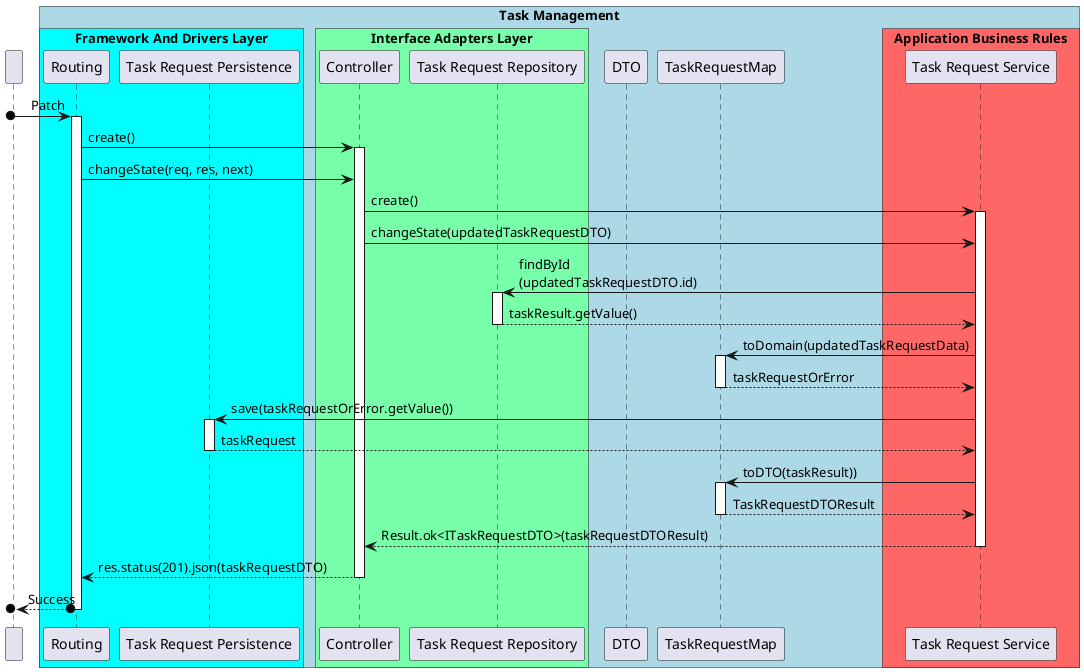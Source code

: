@startuml SD Lv3

!pragma teoz true


participant " "
box "Task Management" #LightBlue

    box "Framework And Drivers Layer" #00ffff
        participant Routing
        participant "Task Request Persistence" as Schema
    end box

    box "Interface Adapters Layer" #77ffaa
        participant Controller
        participant "Task Request Repository" as Repository
    end box

    participant DTO
    participant TaskRequestMap as Map
    box "Application Business Rules" #ff6666
        participant "Task Request Service" as TaskS
    end box

end box


[o-> Routing : Patch
activate Routing

    Routing -> Controller : create()
    activate Controller
    Routing -> Controller : changeState(req, res, next)
        Controller -> TaskS : create()
        activate TaskS
            Controller -> TaskS : changeState(updatedTaskRequestDTO)

            TaskS -> Repository : findById\n(updatedTaskRequestDTO.id)

            activate Repository
                Repository --> TaskS : taskResult.getValue()
            deactivate Repository

                TaskS -> Map : toDomain(updatedTaskRequestData)
                activate Map
                    Map --> TaskS : taskRequestOrError
                deactivate Map

                TaskS -> Schema : save(taskRequestOrError.getValue())

                activate Schema
                    Schema --> TaskS : taskRequest
                deactivate Schema

            deactivate Repository

            TaskS -> Map : toDTO(taskResult))
            activate Map
                Map --> TaskS : TaskRequestDTOResult
            deactivate Map
            TaskS --> Controller : Result.ok<ITaskRequestDTO>(taskRequestDTOResult)
        deactivate TaskS

    Controller --> Routing : res.status(201).json(taskRequestDTO)
    deactivate Controller

[o<--o Routing : Success
deactivate Routing


@enduml
